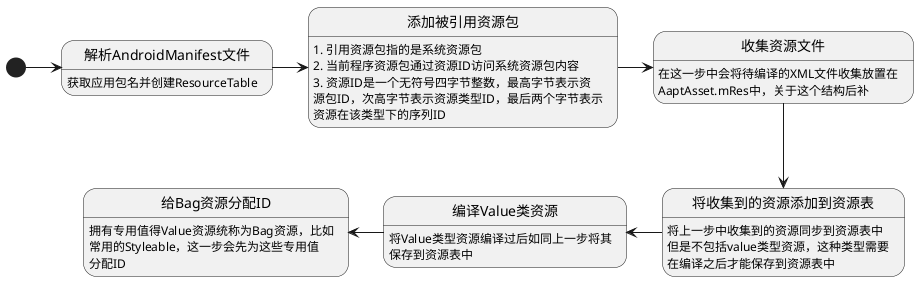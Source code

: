 @startuml
state "解析AndroidManifest文件" as pa
pa : 获取应用包名并创建ResourceTable

state "添加被引用资源包" as IncludeRes
IncludeRes : 1. 引用资源包指的是系统资源包
IncludeRes : 2. 当前程序资源包通过资源ID访问系统资源包内容
IncludeRes : 3. 资源ID是一个无符号四字节整数，最高字节表示资
IncludeRes : 源包ID，次高字节表示资源类型ID，最后两个字节表示
IncludeRes : 资源在该类型下的序列ID

state "收集资源文件" as CollectResFiles
CollectResFiles : 在这一步中会将待编译的XML文件收集放置在
CollectResFiles : AaptAsset.mRes中，关于这个结构后补

state "将收集到的资源添加到资源表" as AddToResourceTab
AddToResourceTab : 将上一步中收集到的资源同步到资源表中
AddToResourceTab : 但是不包括value类型资源，这种类型需要
AddToResourceTab : 在编译之后才能保存到资源表中

state "编译Value类资源" as CompileValueRes
CompileValueRes : 将Value类型资源编译过后如同上一步将其
CompileValueRes : 保存到资源表中

state "给Bag资源分配ID" as AssignID2Bag
AssignID2Bag : 拥有专用值得Value资源统称为Bag资源，比如
AssignID2Bag : 常用的Styleable，这一步会先为这些专用值
AssignID2Bag : 分配ID

[*] -> pa
pa -> IncludeRes
IncludeRes -> CollectResFiles
CollectResFiles --> AddToResourceTab
AddToResourceTab -left-> CompileValueRes
CompileValueRes -left-> AssignID2Bag
@enduml
